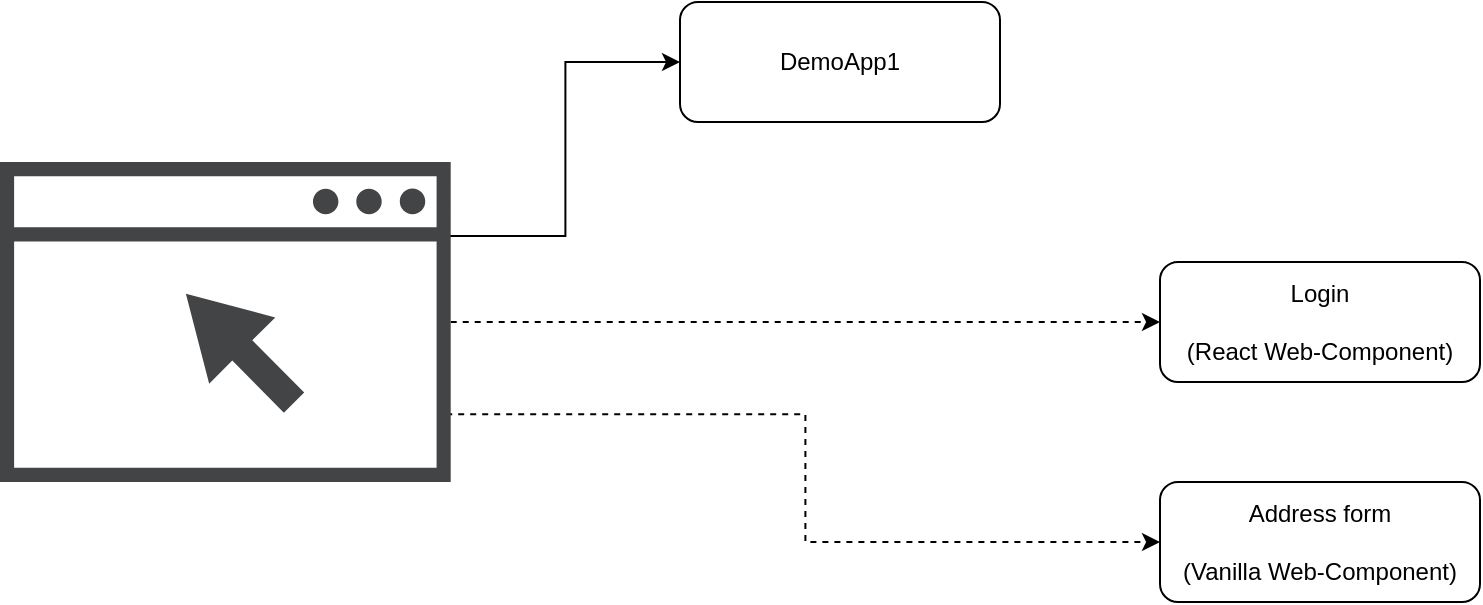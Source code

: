 <mxfile version="22.0.2" type="device">
  <diagram name="modules" id="HgfbZAADzNHX2S-0uaO_">
    <mxGraphModel dx="2292" dy="1400" grid="1" gridSize="10" guides="1" tooltips="1" connect="1" arrows="1" fold="1" page="0" pageScale="1" pageWidth="850" pageHeight="1100" math="0" shadow="0">
      <root>
        <mxCell id="0" />
        <mxCell id="1" parent="0" />
        <mxCell id="-gQ7ek7E1gyIlCPC_REx-1" value="DemoApp1" style="rounded=1;whiteSpace=wrap;html=1;" vertex="1" parent="1">
          <mxGeometry x="-80" y="-120" width="160" height="60" as="geometry" />
        </mxCell>
        <mxCell id="-gQ7ek7E1gyIlCPC_REx-5" style="edgeStyle=orthogonalEdgeStyle;rounded=0;orthogonalLoop=1;jettySize=auto;html=1;entryX=0;entryY=0.5;entryDx=0;entryDy=0;exitX=0.985;exitY=0.231;exitDx=0;exitDy=0;exitPerimeter=0;" edge="1" parent="1" source="-gQ7ek7E1gyIlCPC_REx-2" target="-gQ7ek7E1gyIlCPC_REx-1">
          <mxGeometry relative="1" as="geometry" />
        </mxCell>
        <mxCell id="-gQ7ek7E1gyIlCPC_REx-6" style="edgeStyle=orthogonalEdgeStyle;rounded=0;orthogonalLoop=1;jettySize=auto;html=1;entryX=0;entryY=0.5;entryDx=0;entryDy=0;dashed=1;" edge="1" parent="1" source="-gQ7ek7E1gyIlCPC_REx-2" target="-gQ7ek7E1gyIlCPC_REx-3">
          <mxGeometry relative="1" as="geometry" />
        </mxCell>
        <mxCell id="-gQ7ek7E1gyIlCPC_REx-7" style="edgeStyle=orthogonalEdgeStyle;rounded=0;orthogonalLoop=1;jettySize=auto;html=1;exitX=0.99;exitY=0.788;exitDx=0;exitDy=0;exitPerimeter=0;dashed=1;" edge="1" parent="1" source="-gQ7ek7E1gyIlCPC_REx-2" target="-gQ7ek7E1gyIlCPC_REx-4">
          <mxGeometry relative="1" as="geometry">
            <mxPoint x="-160" y="90" as="sourcePoint" />
          </mxGeometry>
        </mxCell>
        <mxCell id="-gQ7ek7E1gyIlCPC_REx-2" value="" style="sketch=0;pointerEvents=1;shadow=0;dashed=0;html=1;strokeColor=none;fillColor=#434445;aspect=fixed;labelPosition=center;verticalLabelPosition=bottom;verticalAlign=top;align=center;outlineConnect=0;shape=mxgraph.vvd.web_browser;" vertex="1" parent="1">
          <mxGeometry x="-420" y="-40" width="225.35" height="160" as="geometry" />
        </mxCell>
        <mxCell id="-gQ7ek7E1gyIlCPC_REx-3" value="Login&lt;br&gt;&lt;br&gt;(React Web-Component)" style="rounded=1;whiteSpace=wrap;html=1;" vertex="1" parent="1">
          <mxGeometry x="160" y="10" width="160" height="60" as="geometry" />
        </mxCell>
        <mxCell id="-gQ7ek7E1gyIlCPC_REx-4" value="Address form&lt;br&gt;&lt;br&gt;(Vanilla Web-Component)" style="rounded=1;whiteSpace=wrap;html=1;" vertex="1" parent="1">
          <mxGeometry x="160" y="120" width="160" height="60" as="geometry" />
        </mxCell>
      </root>
    </mxGraphModel>
  </diagram>
</mxfile>
